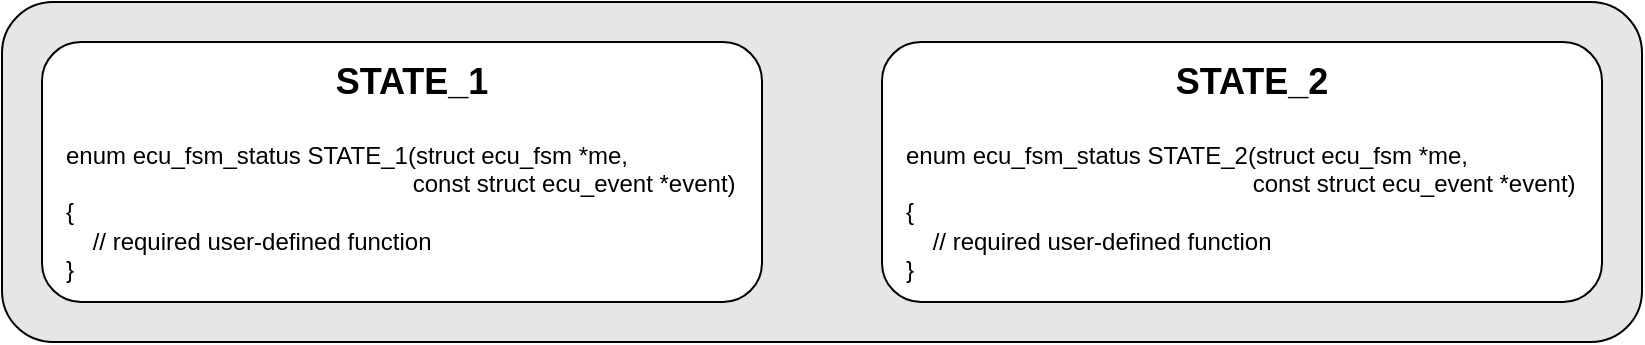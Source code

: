 <mxfile version="22.1.2" type="device" pages="6">
  <diagram name="partial-state-definition" id="esJ4oKuDc1AUAkDKpUPA">
    <mxGraphModel dx="1034" dy="708" grid="1" gridSize="10" guides="1" tooltips="1" connect="1" arrows="1" fold="1" page="1" pageScale="1" pageWidth="850" pageHeight="1100" math="0" shadow="0">
      <root>
        <mxCell id="0" />
        <mxCell id="1" parent="0" />
        <mxCell id="wGUUGG_alazqvehzg0rN-7" value="" style="rounded=1;whiteSpace=wrap;html=1;fillColor=#E6E6E6;" vertex="1" parent="1">
          <mxGeometry x="140" y="450" width="820" height="170" as="geometry" />
        </mxCell>
        <mxCell id="laX5ka6uEyMnDQmm-8MJ-3" value="" style="rounded=1;whiteSpace=wrap;html=1;" vertex="1" parent="1">
          <mxGeometry x="160" y="470" width="360" height="130" as="geometry" />
        </mxCell>
        <mxCell id="laX5ka6uEyMnDQmm-8MJ-2" value="&lt;b style=&quot;border-color: var(--border-color);&quot;&gt;&lt;font style=&quot;border-color: var(--border-color); font-size: 18px;&quot;&gt;STATE_1&lt;/font&gt;&lt;/b&gt;" style="text;html=1;strokeColor=none;fillColor=none;align=center;verticalAlign=middle;whiteSpace=wrap;rounded=0;" vertex="1" parent="1">
          <mxGeometry x="280" y="470" width="130" height="40" as="geometry" />
        </mxCell>
        <mxCell id="laX5ka6uEyMnDQmm-8MJ-4" value="&lt;div style=&quot;border-color: var(--border-color);&quot;&gt;enum ecu_fsm_status STATE_1(struct ecu_fsm *me,&amp;nbsp;&lt;/div&gt;&lt;div style=&quot;border-color: var(--border-color);&quot;&gt;&amp;nbsp; &amp;nbsp; &amp;nbsp; &amp;nbsp; &amp;nbsp; &amp;nbsp; &amp;nbsp; &amp;nbsp; &amp;nbsp; &amp;nbsp; &amp;nbsp; &amp;nbsp; &amp;nbsp; &amp;nbsp; &amp;nbsp; &amp;nbsp; &amp;nbsp; &amp;nbsp; &amp;nbsp; &amp;nbsp; &amp;nbsp; &amp;nbsp; &amp;nbsp; &amp;nbsp; &amp;nbsp; &amp;nbsp; const struct ecu_event *event)&lt;/div&gt;&lt;div style=&quot;border-color: var(--border-color);&quot;&gt;{&lt;/div&gt;&lt;div style=&quot;border-color: var(--border-color);&quot;&gt;&amp;nbsp; &amp;nbsp; // required user-defined function&lt;/div&gt;&lt;div style=&quot;border-color: var(--border-color);&quot;&gt;}&lt;/div&gt;" style="text;html=1;strokeColor=none;fillColor=none;align=left;verticalAlign=middle;whiteSpace=wrap;rounded=0;" vertex="1" parent="1">
          <mxGeometry x="170" y="510" width="350" height="90" as="geometry" />
        </mxCell>
        <mxCell id="laX5ka6uEyMnDQmm-8MJ-6" value="" style="rounded=1;whiteSpace=wrap;html=1;" vertex="1" parent="1">
          <mxGeometry x="580" y="470" width="360" height="130" as="geometry" />
        </mxCell>
        <mxCell id="laX5ka6uEyMnDQmm-8MJ-7" value="&lt;b style=&quot;border-color: var(--border-color);&quot;&gt;&lt;font style=&quot;border-color: var(--border-color); font-size: 18px;&quot;&gt;STATE_2&lt;/font&gt;&lt;/b&gt;" style="text;html=1;strokeColor=none;fillColor=none;align=center;verticalAlign=middle;whiteSpace=wrap;rounded=0;" vertex="1" parent="1">
          <mxGeometry x="700" y="470" width="130" height="40" as="geometry" />
        </mxCell>
        <mxCell id="laX5ka6uEyMnDQmm-8MJ-8" value="&lt;div style=&quot;border-color: var(--border-color);&quot;&gt;enum ecu_fsm_status STATE_2(struct ecu_fsm *me,&amp;nbsp;&lt;/div&gt;&lt;div style=&quot;border-color: var(--border-color);&quot;&gt;&amp;nbsp; &amp;nbsp; &amp;nbsp; &amp;nbsp; &amp;nbsp; &amp;nbsp; &amp;nbsp; &amp;nbsp; &amp;nbsp; &amp;nbsp; &amp;nbsp; &amp;nbsp; &amp;nbsp; &amp;nbsp; &amp;nbsp; &amp;nbsp; &amp;nbsp; &amp;nbsp; &amp;nbsp; &amp;nbsp; &amp;nbsp; &amp;nbsp; &amp;nbsp; &amp;nbsp; &amp;nbsp; &amp;nbsp; const struct ecu_event *event)&lt;/div&gt;&lt;div style=&quot;border-color: var(--border-color);&quot;&gt;{&lt;/div&gt;&lt;div style=&quot;border-color: var(--border-color);&quot;&gt;&amp;nbsp; &amp;nbsp; // required user-defined function&lt;/div&gt;&lt;div style=&quot;border-color: var(--border-color);&quot;&gt;}&lt;/div&gt;" style="text;html=1;strokeColor=none;fillColor=none;align=left;verticalAlign=middle;whiteSpace=wrap;rounded=0;" vertex="1" parent="1">
          <mxGeometry x="590" y="510" width="350" height="90" as="geometry" />
        </mxCell>
      </root>
    </mxGraphModel>
  </diagram>
  <diagram id="h1YSz-hFD0SvPYyfXd3t" name="full-state-definition">
    <mxGraphModel dx="1999" dy="1887" grid="1" gridSize="10" guides="1" tooltips="1" connect="1" arrows="1" fold="1" page="1" pageScale="1" pageWidth="850" pageHeight="1100" math="0" shadow="0">
      <root>
        <mxCell id="0" />
        <mxCell id="1" parent="0" />
        <mxCell id="5cHVdRoK0F-citk0HDPC-1" value="" style="rounded=1;whiteSpace=wrap;html=1;fillColor=#E6E6E6;" vertex="1" parent="1">
          <mxGeometry x="-310" y="-710" width="900" height="500" as="geometry" />
        </mxCell>
        <mxCell id="5cHVdRoK0F-citk0HDPC-2" value="" style="rounded=1;whiteSpace=wrap;html=1;" vertex="1" parent="1">
          <mxGeometry x="-280" y="-680" width="390" height="440" as="geometry" />
        </mxCell>
        <mxCell id="5cHVdRoK0F-citk0HDPC-3" value="&lt;b style=&quot;border-color: var(--border-color);&quot;&gt;&lt;font style=&quot;border-color: var(--border-color); font-size: 18px;&quot;&gt;STATE_1&lt;/font&gt;&lt;/b&gt;" style="text;html=1;strokeColor=none;fillColor=none;align=center;verticalAlign=middle;whiteSpace=wrap;rounded=0;" vertex="1" parent="1">
          <mxGeometry x="-150" y="-680" width="130" height="40" as="geometry" />
        </mxCell>
        <mxCell id="5cHVdRoK0F-citk0HDPC-4" value="&lt;div style=&quot;border-color: var(--border-color);&quot;&gt;enum ecu_fsm_status STATE_1(struct ecu_fsm *me,&amp;nbsp;&lt;/div&gt;&lt;div style=&quot;border-color: var(--border-color);&quot;&gt;&amp;nbsp; &amp;nbsp; &amp;nbsp; &amp;nbsp; &amp;nbsp; &amp;nbsp; &amp;nbsp; &amp;nbsp; &amp;nbsp; &amp;nbsp; &amp;nbsp; &amp;nbsp; &amp;nbsp; &amp;nbsp; &amp;nbsp; &amp;nbsp; &amp;nbsp; &amp;nbsp; &amp;nbsp; &amp;nbsp; &amp;nbsp; &amp;nbsp; &amp;nbsp; &amp;nbsp; &amp;nbsp; &amp;nbsp; const struct ecu_event *event)&lt;/div&gt;&lt;div style=&quot;border-color: var(--border-color);&quot;&gt;{&lt;/div&gt;&lt;div style=&quot;border-color: var(--border-color);&quot;&gt;&amp;nbsp; &amp;nbsp; // required user-defined function&lt;/div&gt;&lt;div style=&quot;border-color: var(--border-color);&quot;&gt;}&lt;/div&gt;&lt;div style=&quot;border-color: var(--border-color);&quot;&gt;&lt;br&gt;&lt;/div&gt;&lt;div style=&quot;border-color: var(--border-color);&quot;&gt;&lt;br&gt;&lt;/div&gt;&lt;div style=&quot;border-color: var(--border-color);&quot;&gt;&lt;div style=&quot;border-color: var(--border-color);&quot;&gt;enum ecu_fsm_status STATE_1_ON_ENTRY(struct ecu_fsm *me)&lt;/div&gt;&lt;div style=&quot;border-color: var(--border-color);&quot;&gt;{&lt;/div&gt;&lt;div style=&quot;border-color: var(--border-color);&quot;&gt;&amp;nbsp; &amp;nbsp; // optional user-defined function&lt;/div&gt;&lt;div style=&quot;border-color: var(--border-color);&quot;&gt;}&lt;/div&gt;&lt;div style=&quot;border-color: var(--border-color);&quot;&gt;&lt;br&gt;&lt;/div&gt;&lt;div style=&quot;border-color: var(--border-color);&quot;&gt;&lt;br&gt;&lt;/div&gt;&lt;div style=&quot;border-color: var(--border-color);&quot;&gt;&lt;div style=&quot;border-color: var(--border-color);&quot;&gt;void STATE_1_ON_EXIT(struct ecu_fsm *me)&lt;/div&gt;&lt;div style=&quot;border-color: var(--border-color);&quot;&gt;{&lt;/div&gt;&lt;div style=&quot;border-color: var(--border-color);&quot;&gt;&amp;nbsp; &amp;nbsp; // optional user-defined function&lt;/div&gt;&lt;div style=&quot;border-color: var(--border-color);&quot;&gt;}&lt;/div&gt;&lt;div style=&quot;border-color: var(--border-color);&quot;&gt;&lt;br&gt;&lt;/div&gt;&lt;div style=&quot;border-color: var(--border-color);&quot;&gt;&lt;br&gt;&lt;/div&gt;&lt;div style=&quot;border-color: var(--border-color);&quot;&gt;struct ecu_fsm_state state1 =&lt;/div&gt;&lt;div style=&quot;border-color: var(--border-color);&quot;&gt;{&lt;/div&gt;&lt;div style=&quot;border-color: var(--border-color);&quot;&gt;&amp;nbsp; &amp;nbsp; &amp;amp;STATE_1_ON_ENTRY, // ecu_fsm_on_entry_handler&lt;/div&gt;&lt;div style=&quot;border-color: var(--border-color);&quot;&gt;&amp;nbsp; &amp;nbsp; &amp;amp;STATE_1_ON_EXIT,&amp;nbsp; &amp;nbsp; &amp;nbsp;// ecu_fsm_on_exit_handler&lt;/div&gt;&lt;div style=&quot;border-color: var(--border-color);&quot;&gt;&amp;nbsp; &amp;nbsp; &amp;amp;STATE_1;&amp;nbsp; &amp;nbsp; &amp;nbsp; &amp;nbsp; &amp;nbsp; &amp;nbsp; &amp;nbsp; &amp;nbsp; &amp;nbsp; &amp;nbsp; &amp;nbsp; // ecu_fsm_state_handler&lt;/div&gt;&lt;div style=&quot;border-color: var(--border-color);&quot;&gt;};&lt;/div&gt;&lt;/div&gt;&lt;/div&gt;" style="text;html=1;strokeColor=none;fillColor=none;align=left;verticalAlign=middle;whiteSpace=wrap;rounded=0;" vertex="1" parent="1">
          <mxGeometry x="-260" y="-630" width="380" height="360" as="geometry" />
        </mxCell>
        <mxCell id="5cHVdRoK0F-citk0HDPC-8" value="" style="rounded=1;whiteSpace=wrap;html=1;" vertex="1" parent="1">
          <mxGeometry x="170" y="-680" width="390" height="440" as="geometry" />
        </mxCell>
        <mxCell id="5cHVdRoK0F-citk0HDPC-9" value="&lt;b style=&quot;border-color: var(--border-color);&quot;&gt;&lt;font style=&quot;border-color: var(--border-color); font-size: 18px;&quot;&gt;STATE_2&lt;/font&gt;&lt;/b&gt;" style="text;html=1;strokeColor=none;fillColor=none;align=center;verticalAlign=middle;whiteSpace=wrap;rounded=0;" vertex="1" parent="1">
          <mxGeometry x="300" y="-680" width="130" height="40" as="geometry" />
        </mxCell>
        <mxCell id="5cHVdRoK0F-citk0HDPC-10" value="&lt;div style=&quot;border-color: var(--border-color);&quot;&gt;enum ecu_fsm_status STATE_2(struct ecu_fsm *me,&amp;nbsp;&lt;/div&gt;&lt;div style=&quot;border-color: var(--border-color);&quot;&gt;&amp;nbsp; &amp;nbsp; &amp;nbsp; &amp;nbsp; &amp;nbsp; &amp;nbsp; &amp;nbsp; &amp;nbsp; &amp;nbsp; &amp;nbsp; &amp;nbsp; &amp;nbsp; &amp;nbsp; &amp;nbsp; &amp;nbsp; &amp;nbsp; &amp;nbsp; &amp;nbsp; &amp;nbsp; &amp;nbsp; &amp;nbsp; &amp;nbsp; &amp;nbsp; &amp;nbsp; &amp;nbsp; &amp;nbsp; const struct ecu_event *event)&lt;/div&gt;&lt;div style=&quot;border-color: var(--border-color);&quot;&gt;{&lt;/div&gt;&lt;div style=&quot;border-color: var(--border-color);&quot;&gt;&amp;nbsp; &amp;nbsp; // required user-defined function&lt;/div&gt;&lt;div style=&quot;border-color: var(--border-color);&quot;&gt;}&lt;/div&gt;&lt;div style=&quot;border-color: var(--border-color);&quot;&gt;&lt;br&gt;&lt;/div&gt;&lt;div style=&quot;border-color: var(--border-color);&quot;&gt;&lt;br&gt;&lt;/div&gt;&lt;div style=&quot;border-color: var(--border-color);&quot;&gt;&lt;div style=&quot;border-color: var(--border-color);&quot;&gt;enum ecu_fsm_status STATE_2_ON_ENTRY(struct ecu_fsm *me)&lt;/div&gt;&lt;div style=&quot;border-color: var(--border-color);&quot;&gt;{&lt;/div&gt;&lt;div style=&quot;border-color: var(--border-color);&quot;&gt;&amp;nbsp; &amp;nbsp; // optional user-defined function&lt;/div&gt;&lt;div style=&quot;border-color: var(--border-color);&quot;&gt;}&lt;/div&gt;&lt;div style=&quot;border-color: var(--border-color);&quot;&gt;&lt;br&gt;&lt;/div&gt;&lt;div style=&quot;border-color: var(--border-color);&quot;&gt;&lt;br&gt;&lt;/div&gt;&lt;div style=&quot;border-color: var(--border-color);&quot;&gt;&lt;div style=&quot;border-color: var(--border-color);&quot;&gt;void STATE_2_ON_EXIT(struct ecu_fsm *me)&lt;/div&gt;&lt;div style=&quot;border-color: var(--border-color);&quot;&gt;{&lt;/div&gt;&lt;div style=&quot;border-color: var(--border-color);&quot;&gt;&amp;nbsp; &amp;nbsp; // optional user-defined function&lt;/div&gt;&lt;div style=&quot;border-color: var(--border-color);&quot;&gt;}&lt;/div&gt;&lt;div style=&quot;border-color: var(--border-color);&quot;&gt;&lt;br&gt;&lt;/div&gt;&lt;div style=&quot;border-color: var(--border-color);&quot;&gt;&lt;br&gt;&lt;/div&gt;&lt;div style=&quot;border-color: var(--border-color);&quot;&gt;struct ecu_fsm_state state2 =&lt;/div&gt;&lt;div style=&quot;border-color: var(--border-color);&quot;&gt;{&lt;/div&gt;&lt;div style=&quot;border-color: var(--border-color);&quot;&gt;&amp;nbsp; &amp;nbsp; &amp;amp;STATE_2_ON_ENTRY, // ecu_fsm_on_entry_handler&lt;/div&gt;&lt;div style=&quot;border-color: var(--border-color);&quot;&gt;&amp;nbsp; &amp;nbsp; &amp;amp;STATE_2_ON_EXIT,&amp;nbsp; &amp;nbsp; &amp;nbsp;// ecu_fsm_on_exit_handler&lt;/div&gt;&lt;div style=&quot;border-color: var(--border-color);&quot;&gt;&amp;nbsp; &amp;nbsp; &amp;amp;STATE_2;&amp;nbsp; &amp;nbsp; &amp;nbsp; &amp;nbsp; &amp;nbsp; &amp;nbsp; &amp;nbsp; &amp;nbsp; &amp;nbsp; &amp;nbsp; &amp;nbsp; // ecu_fsm_state_handler&lt;/div&gt;&lt;div style=&quot;border-color: var(--border-color);&quot;&gt;};&lt;/div&gt;&lt;/div&gt;&lt;/div&gt;" style="text;html=1;strokeColor=none;fillColor=none;align=left;verticalAlign=middle;whiteSpace=wrap;rounded=0;" vertex="1" parent="1">
          <mxGeometry x="190" y="-630" width="380" height="360" as="geometry" />
        </mxCell>
      </root>
    </mxGraphModel>
  </diagram>
  <diagram id="Gz4msx4WPLWFc2ICin27" name="state-transition">
    <mxGraphModel dx="2066" dy="1933" grid="1" gridSize="10" guides="1" tooltips="1" connect="1" arrows="1" fold="1" page="1" pageScale="1" pageWidth="850" pageHeight="1100" math="0" shadow="0">
      <root>
        <mxCell id="0" />
        <mxCell id="1" parent="0" />
        <mxCell id="Gi-92JfO9srwZ4a0y0n--2" value="" style="rounded=1;whiteSpace=wrap;html=1;fillColor=#E6E6E6;" vertex="1" parent="1">
          <mxGeometry x="-720" y="-770" width="550" height="420" as="geometry" />
        </mxCell>
        <mxCell id="biy7piaW05P--SzT9t81-6" style="edgeStyle=orthogonalEdgeStyle;rounded=0;orthogonalLoop=1;jettySize=auto;html=1;entryX=0;entryY=0.5;entryDx=0;entryDy=0;strokeWidth=3;" edge="1" parent="1" source="biy7piaW05P--SzT9t81-2" target="biy7piaW05P--SzT9t81-12">
          <mxGeometry relative="1" as="geometry">
            <mxPoint x="-460" y="-572.5" as="targetPoint" />
          </mxGeometry>
        </mxCell>
        <mxCell id="biy7piaW05P--SzT9t81-2" value="" style="rounded=1;whiteSpace=wrap;html=1;" vertex="1" parent="1">
          <mxGeometry x="-670" y="-600" width="160" height="55" as="geometry" />
        </mxCell>
        <mxCell id="biy7piaW05P--SzT9t81-1" value="&lt;b style=&quot;border-color: var(--border-color);&quot;&gt;&lt;font style=&quot;border-color: var(--border-color); font-size: 18px;&quot;&gt;STATE_1&lt;/font&gt;&lt;/b&gt;" style="text;html=1;strokeColor=none;fillColor=none;align=center;verticalAlign=middle;whiteSpace=wrap;rounded=0;" vertex="1" parent="1">
          <mxGeometry x="-655" y="-592.5" width="130" height="40" as="geometry" />
        </mxCell>
        <mxCell id="biy7piaW05P--SzT9t81-10" style="edgeStyle=orthogonalEdgeStyle;rounded=0;orthogonalLoop=1;jettySize=auto;html=1;strokeWidth=3;dashed=1;entryX=0.5;entryY=0;entryDx=0;entryDy=0;" edge="1" parent="1" source="biy7piaW05P--SzT9t81-7" target="biy7piaW05P--SzT9t81-2">
          <mxGeometry relative="1" as="geometry">
            <mxPoint x="-590" y="-610" as="targetPoint" />
          </mxGeometry>
        </mxCell>
        <mxCell id="biy7piaW05P--SzT9t81-7" value="" style="rounded=1;whiteSpace=wrap;html=1;" vertex="1" parent="1">
          <mxGeometry x="-700" y="-740" width="220" height="70" as="geometry" />
        </mxCell>
        <mxCell id="biy7piaW05P--SzT9t81-9" value="fsm currently in STATE_1.&lt;br&gt;&lt;br&gt;ecu_fsm_dispatch(&amp;amp;fsm, &amp;amp;event);" style="text;html=1;strokeColor=none;fillColor=none;align=center;verticalAlign=middle;whiteSpace=wrap;rounded=0;" vertex="1" parent="1">
          <mxGeometry x="-700" y="-730" width="220" height="50" as="geometry" />
        </mxCell>
        <mxCell id="biy7piaW05P--SzT9t81-11" value="" style="html=1;verticalLabelPosition=bottom;align=center;labelBackgroundColor=#ffffff;verticalAlign=top;strokeWidth=2;strokeColor=#0080F0;shadow=0;dashed=0;shape=mxgraph.ios7.icons.mail;" vertex="1" parent="1">
          <mxGeometry x="-580" y="-650" width="30" height="16.5" as="geometry" />
        </mxCell>
        <mxCell id="biy7piaW05P--SzT9t81-12" value="" style="rounded=1;whiteSpace=wrap;html=1;" vertex="1" parent="1">
          <mxGeometry x="-350" y="-600" width="160" height="55" as="geometry" />
        </mxCell>
        <mxCell id="biy7piaW05P--SzT9t81-13" value="&lt;b style=&quot;border-color: var(--border-color);&quot;&gt;&lt;font style=&quot;border-color: var(--border-color); font-size: 18px;&quot;&gt;STATE_2&lt;/font&gt;&lt;/b&gt;" style="text;html=1;strokeColor=none;fillColor=none;align=center;verticalAlign=middle;whiteSpace=wrap;rounded=0;" vertex="1" parent="1">
          <mxGeometry x="-335" y="-592.5" width="130" height="40" as="geometry" />
        </mxCell>
        <mxCell id="biy7piaW05P--SzT9t81-14" value="&lt;div style=&quot;&quot;&gt;&lt;span style=&quot;background-color: initial;&quot;&gt;&lt;b&gt;&lt;font style=&quot;font-size: 16px;&quot;&gt;Order of Execution:&lt;/font&gt;&lt;/b&gt;&lt;/span&gt;&lt;/div&gt;&lt;div style=&quot;&quot;&gt;&lt;span style=&quot;background-color: initial;&quot;&gt;1. State 1 handler (state1.STATE_1)&lt;/span&gt;&lt;/div&gt;2. State 1 exit handler (state1.STATE_1_ON_EXIT)&lt;br&gt;3. State 2 entry handler (state2.STATE_2_ON_ENTRY)" style="text;html=1;strokeColor=default;fillColor=default;align=left;verticalAlign=middle;whiteSpace=wrap;rounded=0;" vertex="1" parent="1">
          <mxGeometry x="-610" y="-490" width="330" height="110" as="geometry" />
        </mxCell>
        <mxCell id="biy7piaW05P--SzT9t81-15" value="fsm state = STATE_2" style="text;html=1;strokeColor=none;fillColor=none;align=center;verticalAlign=middle;whiteSpace=wrap;rounded=0;" vertex="1" parent="1">
          <mxGeometry x="-500" y="-600" width="145" height="30" as="geometry" />
        </mxCell>
      </root>
    </mxGraphModel>
  </diagram>
  <diagram id="YISwCZIZFDYPNvCsEUaH" name="consecutive-state-transition">
    <mxGraphModel dx="2143" dy="1985" grid="1" gridSize="10" guides="1" tooltips="1" connect="1" arrows="1" fold="1" page="1" pageScale="1" pageWidth="850" pageHeight="1100" math="0" shadow="0">
      <root>
        <mxCell id="0" />
        <mxCell id="1" parent="0" />
        <mxCell id="x82oU_0-JzqrGkDCsyBJ-1" value="" style="rounded=1;whiteSpace=wrap;html=1;fillColor=#E6E6E6;" vertex="1" parent="1">
          <mxGeometry x="-720" y="-770" width="880" height="420" as="geometry" />
        </mxCell>
        <mxCell id="x82oU_0-JzqrGkDCsyBJ-2" style="edgeStyle=orthogonalEdgeStyle;rounded=0;orthogonalLoop=1;jettySize=auto;html=1;entryX=0;entryY=0.5;entryDx=0;entryDy=0;strokeWidth=3;" edge="1" parent="1" source="x82oU_0-JzqrGkDCsyBJ-3" target="x82oU_0-JzqrGkDCsyBJ-9">
          <mxGeometry relative="1" as="geometry">
            <mxPoint x="-460" y="-572.5" as="targetPoint" />
          </mxGeometry>
        </mxCell>
        <mxCell id="x82oU_0-JzqrGkDCsyBJ-3" value="" style="rounded=1;whiteSpace=wrap;html=1;" vertex="1" parent="1">
          <mxGeometry x="-670" y="-600" width="160" height="55" as="geometry" />
        </mxCell>
        <mxCell id="x82oU_0-JzqrGkDCsyBJ-4" value="&lt;b style=&quot;border-color: var(--border-color);&quot;&gt;&lt;font style=&quot;border-color: var(--border-color); font-size: 18px;&quot;&gt;STATE_1&lt;/font&gt;&lt;/b&gt;" style="text;html=1;strokeColor=none;fillColor=none;align=center;verticalAlign=middle;whiteSpace=wrap;rounded=0;" vertex="1" parent="1">
          <mxGeometry x="-655" y="-592.5" width="130" height="40" as="geometry" />
        </mxCell>
        <mxCell id="x82oU_0-JzqrGkDCsyBJ-5" style="edgeStyle=orthogonalEdgeStyle;rounded=0;orthogonalLoop=1;jettySize=auto;html=1;strokeWidth=3;dashed=1;entryX=0.5;entryY=0;entryDx=0;entryDy=0;" edge="1" parent="1" source="x82oU_0-JzqrGkDCsyBJ-6" target="x82oU_0-JzqrGkDCsyBJ-3">
          <mxGeometry relative="1" as="geometry">
            <mxPoint x="-590" y="-610" as="targetPoint" />
          </mxGeometry>
        </mxCell>
        <mxCell id="x82oU_0-JzqrGkDCsyBJ-6" value="" style="rounded=1;whiteSpace=wrap;html=1;" vertex="1" parent="1">
          <mxGeometry x="-700" y="-740" width="220" height="70" as="geometry" />
        </mxCell>
        <mxCell id="x82oU_0-JzqrGkDCsyBJ-7" value="fsm currently in STATE_1.&lt;br&gt;&lt;br&gt;ecu_fsm_dispatch(&amp;amp;fsm, &amp;amp;event);" style="text;html=1;strokeColor=none;fillColor=none;align=center;verticalAlign=middle;whiteSpace=wrap;rounded=0;" vertex="1" parent="1">
          <mxGeometry x="-700" y="-730" width="220" height="50" as="geometry" />
        </mxCell>
        <mxCell id="x82oU_0-JzqrGkDCsyBJ-8" value="" style="html=1;verticalLabelPosition=bottom;align=center;labelBackgroundColor=#ffffff;verticalAlign=top;strokeWidth=2;strokeColor=#0080F0;shadow=0;dashed=0;shape=mxgraph.ios7.icons.mail;" vertex="1" parent="1">
          <mxGeometry x="-580" y="-650" width="30" height="16.5" as="geometry" />
        </mxCell>
        <mxCell id="x82oU_0-JzqrGkDCsyBJ-9" value="" style="rounded=1;whiteSpace=wrap;html=1;" vertex="1" parent="1">
          <mxGeometry x="-350" y="-600" width="160" height="55" as="geometry" />
        </mxCell>
        <mxCell id="x82oU_0-JzqrGkDCsyBJ-10" value="&lt;b style=&quot;border-color: var(--border-color);&quot;&gt;&lt;font style=&quot;border-color: var(--border-color); font-size: 18px;&quot;&gt;STATE_2&lt;/font&gt;&lt;/b&gt;" style="text;html=1;strokeColor=none;fillColor=none;align=center;verticalAlign=middle;whiteSpace=wrap;rounded=0;" vertex="1" parent="1">
          <mxGeometry x="-335" y="-592.5" width="130" height="40" as="geometry" />
        </mxCell>
        <mxCell id="x82oU_0-JzqrGkDCsyBJ-11" value="&lt;div style=&quot;&quot;&gt;&lt;span style=&quot;background-color: initial;&quot;&gt;&lt;b&gt;&lt;font style=&quot;font-size: 16px;&quot;&gt;Order of Execution:&lt;/font&gt;&lt;/b&gt;&lt;/span&gt;&lt;/div&gt;&lt;div style=&quot;&quot;&gt;&lt;span style=&quot;background-color: initial;&quot;&gt;1. State 1 handler (state1.STATE_1)&lt;/span&gt;&lt;/div&gt;2. State 1 exit handler (state1.STATE_1_ON_EXIT)&lt;br&gt;3. State 2 entry handler (state2.STATE_2_ON_ENTRY)&lt;br&gt;4. State 2 exit handler (state2.STATE_2_ON_EXIT)&lt;br&gt;5. State 3 entry handler (state3.STATE_3_ON_ENTRY)" style="text;html=1;strokeColor=default;fillColor=default;align=left;verticalAlign=middle;whiteSpace=wrap;rounded=0;" vertex="1" parent="1">
          <mxGeometry x="-445" y="-490" width="330" height="110" as="geometry" />
        </mxCell>
        <mxCell id="x82oU_0-JzqrGkDCsyBJ-12" value="fsm state = STATE_2" style="text;html=1;strokeColor=none;fillColor=none;align=center;verticalAlign=middle;whiteSpace=wrap;rounded=0;" vertex="1" parent="1">
          <mxGeometry x="-500" y="-600" width="145" height="30" as="geometry" />
        </mxCell>
        <mxCell id="x82oU_0-JzqrGkDCsyBJ-14" style="edgeStyle=orthogonalEdgeStyle;rounded=0;orthogonalLoop=1;jettySize=auto;html=1;entryX=0;entryY=0.5;entryDx=0;entryDy=0;strokeWidth=3;exitX=1;exitY=0.5;exitDx=0;exitDy=0;" edge="1" parent="1" source="x82oU_0-JzqrGkDCsyBJ-9" target="x82oU_0-JzqrGkDCsyBJ-17">
          <mxGeometry relative="1" as="geometry">
            <mxPoint x="-140" y="-572.5" as="targetPoint" />
            <mxPoint x="-190" y="-572.5" as="sourcePoint" />
          </mxGeometry>
        </mxCell>
        <mxCell id="x82oU_0-JzqrGkDCsyBJ-17" value="" style="rounded=1;whiteSpace=wrap;html=1;" vertex="1" parent="1">
          <mxGeometry x="-30" y="-600" width="160" height="55" as="geometry" />
        </mxCell>
        <mxCell id="x82oU_0-JzqrGkDCsyBJ-18" value="&lt;b style=&quot;border-color: var(--border-color);&quot;&gt;&lt;font style=&quot;border-color: var(--border-color); font-size: 18px;&quot;&gt;STATE_3&lt;/font&gt;&lt;/b&gt;" style="text;html=1;strokeColor=none;fillColor=none;align=center;verticalAlign=middle;whiteSpace=wrap;rounded=0;" vertex="1" parent="1">
          <mxGeometry x="-15" y="-592.5" width="130" height="40" as="geometry" />
        </mxCell>
        <mxCell id="x82oU_0-JzqrGkDCsyBJ-19" value="fsm state = STATE_3" style="text;html=1;strokeColor=none;fillColor=none;align=center;verticalAlign=middle;whiteSpace=wrap;rounded=0;" vertex="1" parent="1">
          <mxGeometry x="-180" y="-600" width="145" height="30" as="geometry" />
        </mxCell>
      </root>
    </mxGraphModel>
  </diagram>
  <diagram id="v4DnE4QtGoJgm9eDdURi" name="self-state-transition">
    <mxGraphModel dx="1712" dy="1690" grid="1" gridSize="10" guides="1" tooltips="1" connect="1" arrows="1" fold="1" page="1" pageScale="1" pageWidth="850" pageHeight="1100" math="0" shadow="0">
      <root>
        <mxCell id="0" />
        <mxCell id="1" parent="0" />
        <mxCell id="TDOVjKZk4keQPjB5xGjR-1" value="" style="rounded=1;whiteSpace=wrap;html=1;fillColor=#E6E6E6;" vertex="1" parent="1">
          <mxGeometry x="-720" y="-770" width="550" height="400" as="geometry" />
        </mxCell>
        <mxCell id="TDOVjKZk4keQPjB5xGjR-2" style="edgeStyle=orthogonalEdgeStyle;rounded=0;orthogonalLoop=1;jettySize=auto;html=1;entryX=1;entryY=0.25;entryDx=0;entryDy=0;strokeWidth=3;exitX=1;exitY=0.75;exitDx=0;exitDy=0;" edge="1" parent="1" source="TDOVjKZk4keQPjB5xGjR-3" target="TDOVjKZk4keQPjB5xGjR-3">
          <mxGeometry relative="1" as="geometry">
            <mxPoint x="-210" y="-577.5" as="targetPoint" />
            <Array as="points">
              <mxPoint x="-370" y="-565" />
              <mxPoint x="-270" y="-565" />
              <mxPoint x="-270" y="-591" />
            </Array>
          </mxGeometry>
        </mxCell>
        <mxCell id="TDOVjKZk4keQPjB5xGjR-3" value="" style="rounded=1;whiteSpace=wrap;html=1;" vertex="1" parent="1">
          <mxGeometry x="-530" y="-605" width="160" height="55" as="geometry" />
        </mxCell>
        <mxCell id="TDOVjKZk4keQPjB5xGjR-4" value="&lt;b style=&quot;border-color: var(--border-color);&quot;&gt;&lt;font style=&quot;border-color: var(--border-color); font-size: 18px;&quot;&gt;STATE_1&lt;/font&gt;&lt;/b&gt;" style="text;html=1;strokeColor=none;fillColor=none;align=center;verticalAlign=middle;whiteSpace=wrap;rounded=0;" vertex="1" parent="1">
          <mxGeometry x="-515" y="-597.5" width="130" height="40" as="geometry" />
        </mxCell>
        <mxCell id="TDOVjKZk4keQPjB5xGjR-5" style="edgeStyle=orthogonalEdgeStyle;rounded=0;orthogonalLoop=1;jettySize=auto;html=1;strokeWidth=3;dashed=1;entryX=0.5;entryY=0;entryDx=0;entryDy=0;" edge="1" parent="1" source="TDOVjKZk4keQPjB5xGjR-6" target="TDOVjKZk4keQPjB5xGjR-3">
          <mxGeometry relative="1" as="geometry">
            <mxPoint x="-450" y="-615" as="targetPoint" />
          </mxGeometry>
        </mxCell>
        <mxCell id="TDOVjKZk4keQPjB5xGjR-6" value="" style="rounded=1;whiteSpace=wrap;html=1;" vertex="1" parent="1">
          <mxGeometry x="-560" y="-745" width="220" height="70" as="geometry" />
        </mxCell>
        <mxCell id="TDOVjKZk4keQPjB5xGjR-7" value="fsm currently in STATE_1.&lt;br&gt;&lt;br&gt;ecu_fsm_dispatch(&amp;amp;fsm, &amp;amp;event);" style="text;html=1;strokeColor=none;fillColor=none;align=center;verticalAlign=middle;whiteSpace=wrap;rounded=0;" vertex="1" parent="1">
          <mxGeometry x="-560" y="-735" width="220" height="50" as="geometry" />
        </mxCell>
        <mxCell id="TDOVjKZk4keQPjB5xGjR-8" value="" style="html=1;verticalLabelPosition=bottom;align=center;labelBackgroundColor=#ffffff;verticalAlign=top;strokeWidth=2;strokeColor=#0080F0;shadow=0;dashed=0;shape=mxgraph.ios7.icons.mail;" vertex="1" parent="1">
          <mxGeometry x="-440" y="-655" width="30" height="16.5" as="geometry" />
        </mxCell>
        <mxCell id="TDOVjKZk4keQPjB5xGjR-11" value="&lt;div style=&quot;&quot;&gt;&lt;span style=&quot;background-color: initial;&quot;&gt;&lt;b&gt;&lt;font style=&quot;font-size: 16px;&quot;&gt;Order of Execution:&lt;/font&gt;&lt;/b&gt;&lt;/span&gt;&lt;/div&gt;&lt;div style=&quot;&quot;&gt;&lt;span style=&quot;background-color: initial;&quot;&gt;1. State 1 handler (state1.STATE_1)&lt;/span&gt;&lt;/div&gt;2. State 1 exit handler (state1.STATE_1_ON_EXIT)&lt;br&gt;3. State 1 entry handler (state1.STATE_1_ON_ENTRY)" style="text;html=1;strokeColor=default;fillColor=default;align=left;verticalAlign=middle;whiteSpace=wrap;rounded=0;" vertex="1" parent="1">
          <mxGeometry x="-610" y="-510" width="330" height="110" as="geometry" />
        </mxCell>
        <mxCell id="TDOVjKZk4keQPjB5xGjR-12" value="fsm state = STATE_1" style="text;html=1;strokeColor=none;fillColor=none;align=center;verticalAlign=middle;whiteSpace=wrap;rounded=0;" vertex="1" parent="1">
          <mxGeometry x="-366" y="-616" width="145" height="30" as="geometry" />
        </mxCell>
      </root>
    </mxGraphModel>
  </diagram>
  <diagram id="nxnpoN1YnByCblcfaMEt" name="fsm-example">
    <mxGraphModel dx="2066" dy="1933" grid="1" gridSize="10" guides="1" tooltips="1" connect="1" arrows="1" fold="1" page="1" pageScale="1" pageWidth="850" pageHeight="1100" math="0" shadow="0">
      <root>
        <mxCell id="0" />
        <mxCell id="1" parent="0" />
        <mxCell id="Vidd9IE0RsFjEpbtBzmS-1" value="" style="rounded=1;whiteSpace=wrap;html=1;fillColor=#E6E6E6;" vertex="1" parent="1">
          <mxGeometry x="-820" y="-770" width="740" height="210" as="geometry" />
        </mxCell>
        <mxCell id="Vidd9IE0RsFjEpbtBzmS-2" style="edgeStyle=orthogonalEdgeStyle;rounded=0;orthogonalLoop=1;jettySize=auto;html=1;entryX=0;entryY=0.25;entryDx=0;entryDy=0;strokeWidth=3;exitX=1;exitY=0.25;exitDx=0;exitDy=0;" edge="1" parent="1" source="Vidd9IE0RsFjEpbtBzmS-3" target="Vidd9IE0RsFjEpbtBzmS-13">
          <mxGeometry relative="1" as="geometry">
            <mxPoint x="-490" y="-687.5" as="targetPoint" />
          </mxGeometry>
        </mxCell>
        <mxCell id="Vidd9IE0RsFjEpbtBzmS-3" value="" style="rounded=1;whiteSpace=wrap;html=1;" vertex="1" parent="1">
          <mxGeometry x="-790" y="-740" width="210" height="150" as="geometry" />
        </mxCell>
        <mxCell id="Vidd9IE0RsFjEpbtBzmS-4" value="&lt;b style=&quot;border-color: var(--border-color);&quot;&gt;&lt;font style=&quot;border-color: var(--border-color); font-size: 18px;&quot;&gt;STATE_1&lt;/font&gt;&lt;/b&gt;" style="text;html=1;strokeColor=none;fillColor=none;align=center;verticalAlign=middle;whiteSpace=wrap;rounded=0;" vertex="1" parent="1">
          <mxGeometry x="-750" y="-685" width="130" height="40" as="geometry" />
        </mxCell>
        <mxCell id="Vidd9IE0RsFjEpbtBzmS-12" value="fsm state = STATE_2&lt;br&gt;state1_led = OFF&lt;br&gt;state2_led = ON" style="text;html=1;strokeColor=none;fillColor=none;align=center;verticalAlign=middle;whiteSpace=wrap;rounded=0;" vertex="1" parent="1">
          <mxGeometry x="-525" y="-760" width="150" height="50" as="geometry" />
        </mxCell>
        <mxCell id="Vidd9IE0RsFjEpbtBzmS-13" value="" style="rounded=1;whiteSpace=wrap;html=1;" vertex="1" parent="1">
          <mxGeometry x="-320" y="-740" width="210" height="150" as="geometry" />
        </mxCell>
        <mxCell id="Vidd9IE0RsFjEpbtBzmS-14" value="&lt;b style=&quot;border-color: var(--border-color);&quot;&gt;&lt;font style=&quot;border-color: var(--border-color); font-size: 18px;&quot;&gt;STATE_2&lt;/font&gt;&lt;/b&gt;" style="text;html=1;strokeColor=none;fillColor=none;align=center;verticalAlign=middle;whiteSpace=wrap;rounded=0;" vertex="1" parent="1">
          <mxGeometry x="-280" y="-685" width="130" height="40" as="geometry" />
        </mxCell>
        <mxCell id="Vidd9IE0RsFjEpbtBzmS-15" style="edgeStyle=orthogonalEdgeStyle;rounded=0;orthogonalLoop=1;jettySize=auto;html=1;entryX=1;entryY=0.75;entryDx=0;entryDy=0;strokeWidth=3;exitX=0;exitY=0.75;exitDx=0;exitDy=0;" edge="1" parent="1" source="Vidd9IE0RsFjEpbtBzmS-13" target="Vidd9IE0RsFjEpbtBzmS-3">
          <mxGeometry relative="1" as="geometry">
            <mxPoint x="-460" y="-692" as="targetPoint" />
            <mxPoint x="-570" y="-692" as="sourcePoint" />
          </mxGeometry>
        </mxCell>
        <mxCell id="Vidd9IE0RsFjEpbtBzmS-16" value="fsm state = STATE_1&lt;br&gt;state1_led = ON&lt;br&gt;state2_led = OFF" style="text;html=1;strokeColor=none;fillColor=none;align=center;verticalAlign=middle;whiteSpace=wrap;rounded=0;" vertex="1" parent="1">
          <mxGeometry x="-525" y="-620" width="150" height="50" as="geometry" />
        </mxCell>
        <mxCell id="Vidd9IE0RsFjEpbtBzmS-17" value="&lt;b&gt;&lt;font style=&quot;font-size: 14px;&quot;&gt;BUTTON_PRESSED_EVENT&lt;/font&gt;&lt;/b&gt;" style="text;html=1;strokeColor=default;fillColor=none;align=center;verticalAlign=middle;whiteSpace=wrap;rounded=0;" vertex="1" parent="1">
          <mxGeometry x="-550" y="-681.87" width="200" height="33.75" as="geometry" />
        </mxCell>
      </root>
    </mxGraphModel>
  </diagram>
</mxfile>

